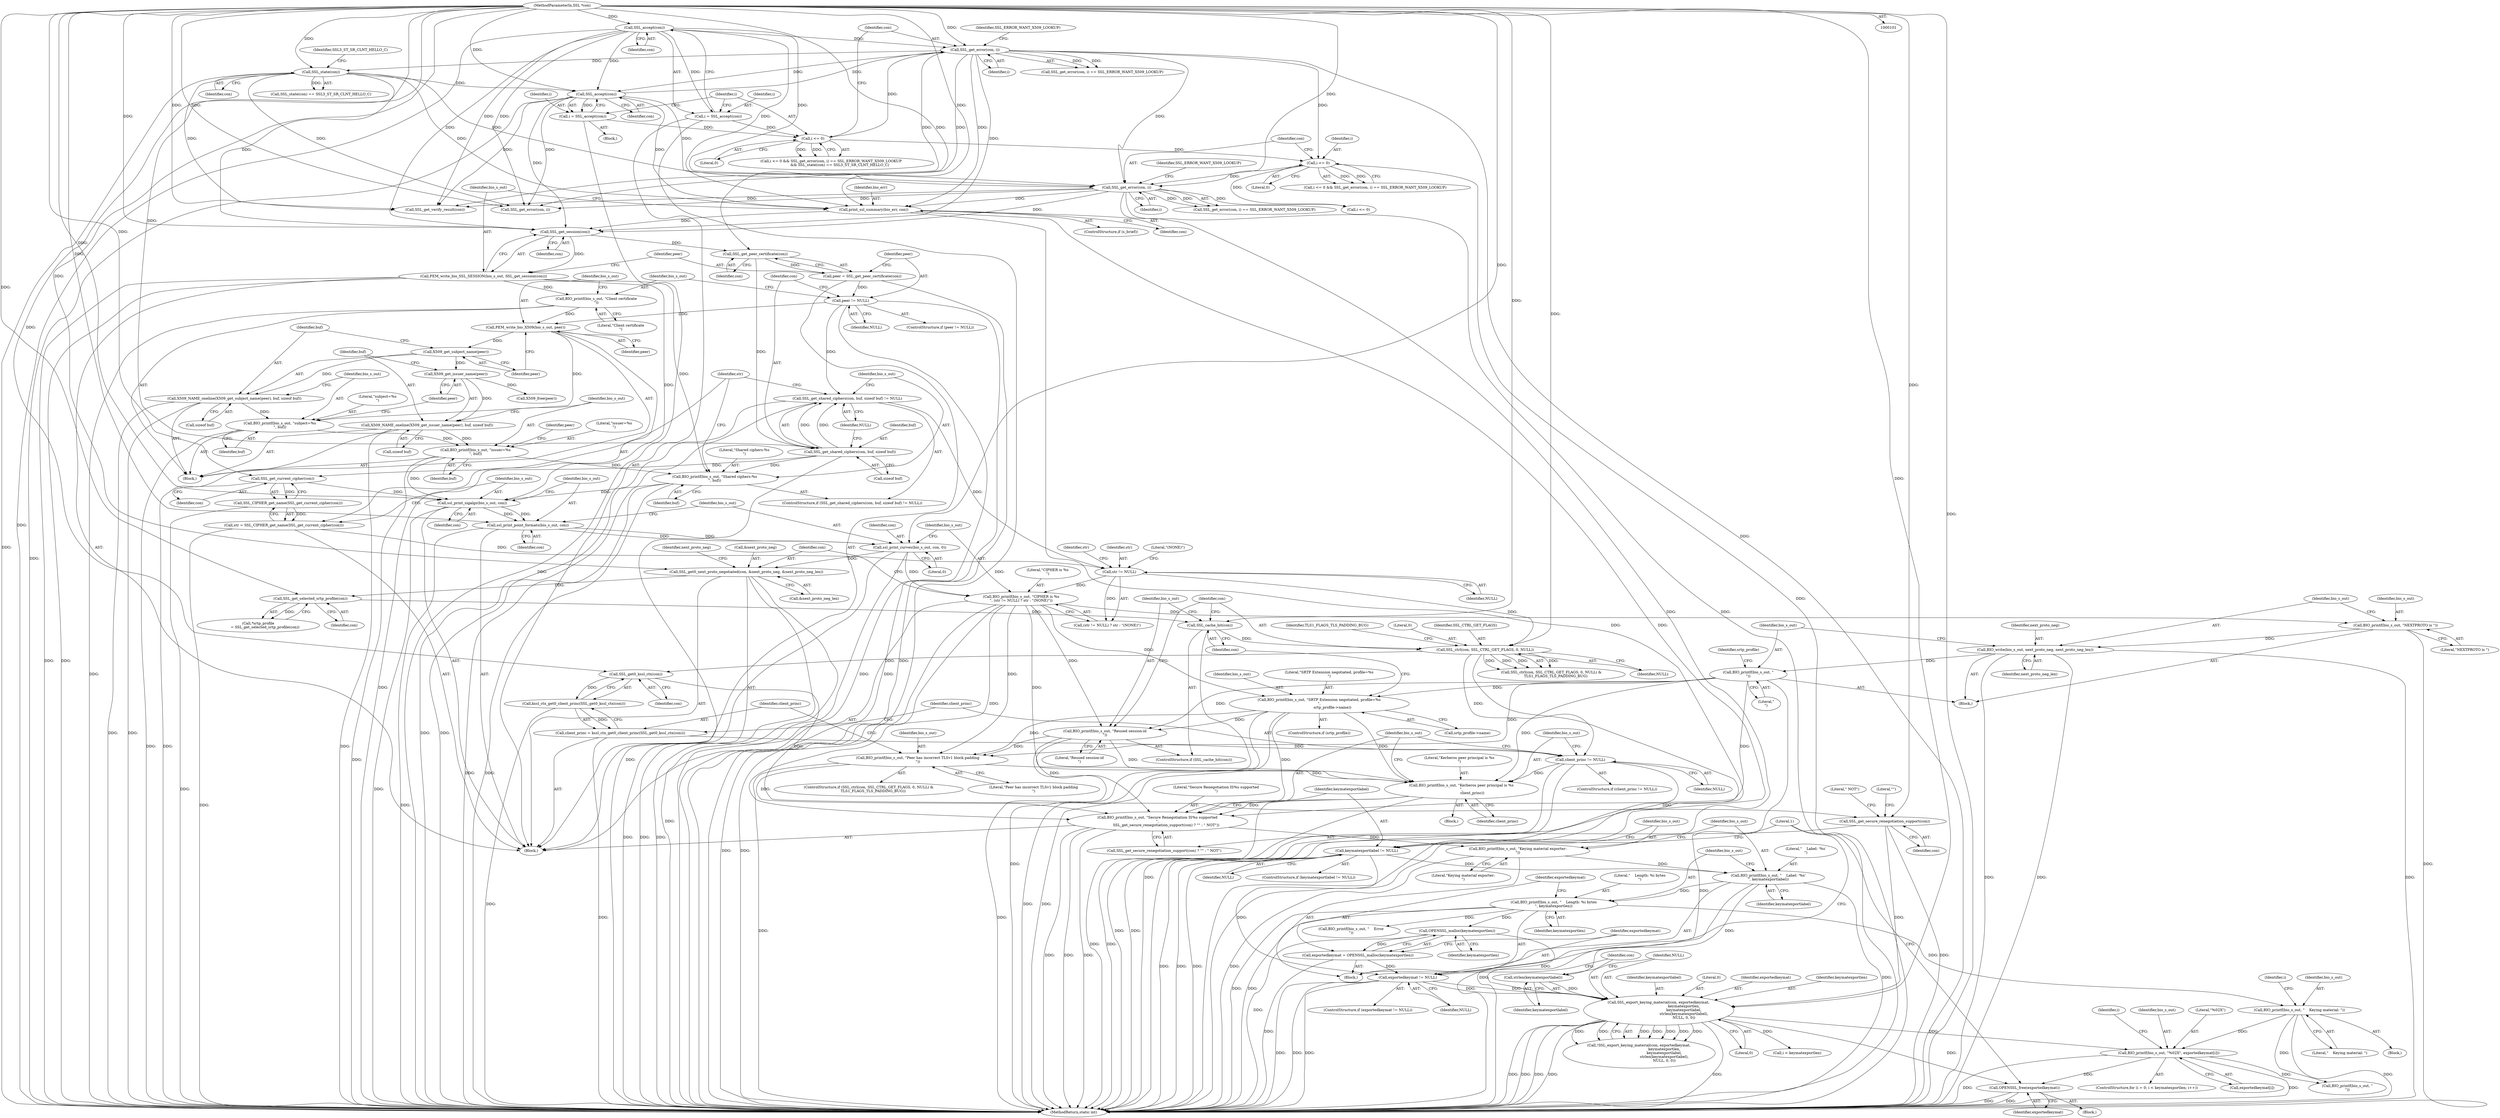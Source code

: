 digraph "0_openssl_259b664f950c2ba66fbf4b0fe5281327904ead21@API" {
"1000458" [label="(Call,OPENSSL_free(exportedkeymat))"];
"1000421" [label="(Call,SSL_export_keying_material(con, exportedkeymat,\n                                            keymatexportlen,\n                                            keymatexportlabel,\n                                            strlen(keymatexportlabel),\n                                            NULL, 0, 0))"];
"1000390" [label="(Call,SSL_get_secure_renegotiation_support(con))"];
"1000375" [label="(Call,SSL_get0_kssl_ctx(con))"];
"1000363" [label="(Call,SSL_ctrl(con, SSL_CTRL_GET_FLAGS, 0, NULL))"];
"1000356" [label="(Call,SSL_cache_hit(con))"];
"1000345" [label="(Call,SSL_get_selected_srtp_profile(con))"];
"1000322" [label="(Call,SSL_get0_next_proto_negotiated(con, &next_proto_neg, &next_proto_neg_len))"];
"1000309" [label="(Call,ssl_print_curves(bio_s_out, con, 0))"];
"1000306" [label="(Call,ssl_print_point_formats(bio_s_out, con))"];
"1000303" [label="(Call,ssl_print_sigalgs(bio_s_out, con))"];
"1000294" [label="(Call,BIO_printf(bio_s_out, \"Shared ciphers:%s\n\", buf))"];
"1000280" [label="(Call,BIO_printf(bio_s_out, \"issuer=%s\n\", buf))"];
"1000270" [label="(Call,BIO_printf(bio_s_out, \"subject=%s\n\", buf))"];
"1000261" [label="(Call,PEM_write_bio_X509(bio_s_out, peer))"];
"1000258" [label="(Call,BIO_printf(bio_s_out, \"Client certificate\n\"))"];
"1000245" [label="(Call,PEM_write_bio_SSL_SESSION(bio_s_out, SSL_get_session(con)))"];
"1000247" [label="(Call,SSL_get_session(con))"];
"1000125" [label="(Call,SSL_get_error(con, i))"];
"1000139" [label="(Call,SSL_accept(con))"];
"1000115" [label="(Call,SSL_accept(con))"];
"1000102" [label="(MethodParameterIn,SSL *con)"];
"1000130" [label="(Call,SSL_state(con))"];
"1000120" [label="(Call,i <= 0)"];
"1000113" [label="(Call,i = SSL_accept(con))"];
"1000137" [label="(Call,i = SSL_accept(con))"];
"1000147" [label="(Call,SSL_get_error(con, i))"];
"1000143" [label="(Call,i <= 0)"];
"1000242" [label="(Call,print_ssl_summary(bio_err, con))"];
"1000254" [label="(Call,peer != NULL)"];
"1000249" [label="(Call,peer = SSL_get_peer_certificate(con))"];
"1000251" [label="(Call,SSL_get_peer_certificate(con))"];
"1000264" [label="(Call,X509_NAME_oneline(X509_get_subject_name(peer), buf, sizeof buf))"];
"1000265" [label="(Call,X509_get_subject_name(peer))"];
"1000274" [label="(Call,X509_NAME_oneline(X509_get_issuer_name(peer), buf, sizeof buf))"];
"1000275" [label="(Call,X509_get_issuer_name(peer))"];
"1000288" [label="(Call,SSL_get_shared_ciphers(con, buf, sizeof buf))"];
"1000301" [label="(Call,SSL_get_current_cipher(con))"];
"1000317" [label="(Call,str != NULL)"];
"1000298" [label="(Call,str = SSL_CIPHER_get_name(SSL_get_current_cipher(con)))"];
"1000300" [label="(Call,SSL_CIPHER_get_name(SSL_get_current_cipher(con)))"];
"1000287" [label="(Call,SSL_get_shared_ciphers(con, buf, sizeof buf) != NULL)"];
"1000415" [label="(Call,exportedkeymat != NULL)"];
"1000410" [label="(Call,exportedkeymat = OPENSSL_malloc(keymatexportlen))"];
"1000412" [label="(Call,OPENSSL_malloc(keymatexportlen))"];
"1000406" [label="(Call,BIO_printf(bio_s_out, \"    Length: %i bytes\n\", keymatexportlen))"];
"1000402" [label="(Call,BIO_printf(bio_s_out, \"    Label: '%s'\n\", keymatexportlabel))"];
"1000399" [label="(Call,BIO_printf(bio_s_out, \"Keying material exporter:\n\"))"];
"1000386" [label="(Call,BIO_printf(bio_s_out, \"Secure Renegotiation IS%s supported\n\",\n               SSL_get_secure_renegotiation_support(con) ? \"\" : \" NOT\"))"];
"1000338" [label="(Call,BIO_printf(bio_s_out, \"\n\"))"];
"1000334" [label="(Call,BIO_write(bio_s_out, next_proto_neg, next_proto_neg_len))"];
"1000331" [label="(Call,BIO_printf(bio_s_out, \"NEXTPROTO is \"))"];
"1000313" [label="(Call,BIO_printf(bio_s_out, \"CIPHER is %s\n\", (str != NULL) ? str : \"(NONE)\"))"];
"1000382" [label="(Call,BIO_printf(bio_s_out, \"Kerberos peer principal is %s\n\",\n                   client_princ))"];
"1000369" [label="(Call,BIO_printf(bio_s_out, \"Peer has incorrect TLSv1 block padding\n\"))"];
"1000349" [label="(Call,BIO_printf(bio_s_out, \"SRTP Extension negotiated, profile=%s\n\",\n                       srtp_profile->name))"];
"1000358" [label="(Call,BIO_printf(bio_s_out, \"Reused session-id\n\"))"];
"1000378" [label="(Call,client_princ != NULL)"];
"1000372" [label="(Call,client_princ = kssl_ctx_get0_client_princ(SSL_get0_kssl_ctx(con)))"];
"1000374" [label="(Call,kssl_ctx_get0_client_princ(SSL_get0_kssl_ctx(con)))"];
"1000395" [label="(Call,keymatexportlabel != NULL)"];
"1000426" [label="(Call,strlen(keymatexportlabel))"];
"1000449" [label="(Call,BIO_printf(bio_s_out, \"%02X\", exportedkeymat[i]))"];
"1000437" [label="(Call,BIO_printf(bio_s_out, \"    Keying material: \"))"];
"1000281" [label="(Identifier,bio_s_out)"];
"1000321" [label="(Literal,\"(NONE)\")"];
"1000458" [label="(Call,OPENSSL_free(exportedkeymat))"];
"1000410" [label="(Call,exportedkeymat = OPENSSL_malloc(keymatexportlen))"];
"1000273" [label="(Identifier,buf)"];
"1000461" [label="(Literal,1)"];
"1000312" [label="(Literal,0)"];
"1000240" [label="(ControlStructure,if (s_brief))"];
"1000116" [label="(Identifier,con)"];
"1000364" [label="(Identifier,con)"];
"1000421" [label="(Call,SSL_export_keying_material(con, exportedkeymat,\n                                            keymatexportlen,\n                                            keymatexportlabel,\n                                            strlen(keymatexportlabel),\n                                            NULL, 0, 0))"];
"1000393" [label="(Literal,\" NOT\")"];
"1000303" [label="(Call,ssl_print_sigalgs(bio_s_out, con))"];
"1000373" [label="(Identifier,client_princ)"];
"1000439" [label="(Literal,\"    Keying material: \")"];
"1000425" [label="(Identifier,keymatexportlabel)"];
"1000266" [label="(Identifier,peer)"];
"1000262" [label="(Identifier,bio_s_out)"];
"1000381" [label="(Block,)"];
"1000371" [label="(Literal,\"Peer has incorrect TLSv1 block padding\n\")"];
"1000291" [label="(Call,sizeof buf)"];
"1000347" [label="(ControlStructure,if (srtp_profile))"];
"1000310" [label="(Identifier,bio_s_out)"];
"1000285" [label="(Identifier,peer)"];
"1000125" [label="(Call,SSL_get_error(con, i))"];
"1000369" [label="(Call,BIO_printf(bio_s_out, \"Peer has incorrect TLSv1 block padding\n\"))"];
"1000426" [label="(Call,strlen(keymatexportlabel))"];
"1000257" [label="(Block,)"];
"1000302" [label="(Identifier,con)"];
"1000300" [label="(Call,SSL_CIPHER_get_name(SSL_get_current_cipher(con)))"];
"1000432" [label="(Call,BIO_printf(bio_s_out, \"    Error\n\"))"];
"1000270" [label="(Call,BIO_printf(bio_s_out, \"subject=%s\n\", buf))"];
"1000119" [label="(Call,i <= 0 && SSL_get_error(con, i) == SSL_ERROR_WANT_X509_LOOKUP\n               && SSL_state(con) == SSL3_ST_SR_CLNT_HELLO_C)"];
"1000309" [label="(Call,ssl_print_curves(bio_s_out, con, 0))"];
"1000133" [label="(Block,)"];
"1000440" [label="(ControlStructure,for (i = 0; i < keymatexportlen; i++))"];
"1000140" [label="(Identifier,con)"];
"1000363" [label="(Call,SSL_ctrl(con, SSL_CTRL_GET_FLAGS, 0, NULL))"];
"1000128" [label="(Identifier,SSL_ERROR_WANT_X509_LOOKUP)"];
"1000350" [label="(Identifier,bio_s_out)"];
"1000287" [label="(Call,SSL_get_shared_ciphers(con, buf, sizeof buf) != NULL)"];
"1000271" [label="(Identifier,bio_s_out)"];
"1000290" [label="(Identifier,buf)"];
"1000311" [label="(Identifier,con)"];
"1000256" [label="(Identifier,NULL)"];
"1000143" [label="(Call,i <= 0)"];
"1000413" [label="(Identifier,keymatexportlen)"];
"1000407" [label="(Identifier,bio_s_out)"];
"1000250" [label="(Identifier,peer)"];
"1000406" [label="(Call,BIO_printf(bio_s_out, \"    Length: %i bytes\n\", keymatexportlen))"];
"1000280" [label="(Call,BIO_printf(bio_s_out, \"issuer=%s\n\", buf))"];
"1000391" [label="(Identifier,con)"];
"1000352" [label="(Call,srtp_profile->name)"];
"1000132" [label="(Identifier,SSL3_ST_SR_CLNT_HELLO_C)"];
"1000356" [label="(Call,SSL_cache_hit(con))"];
"1000355" [label="(ControlStructure,if (SSL_cache_hit(con)))"];
"1000314" [label="(Identifier,bio_s_out)"];
"1000304" [label="(Identifier,bio_s_out)"];
"1000293" [label="(Identifier,NULL)"];
"1000374" [label="(Call,kssl_ctx_get0_client_princ(SSL_get0_kssl_ctx(con)))"];
"1000131" [label="(Identifier,con)"];
"1000372" [label="(Call,client_princ = kssl_ctx_get0_client_princ(SSL_get0_kssl_ctx(con)))"];
"1000390" [label="(Call,SSL_get_secure_renegotiation_support(con))"];
"1000368" [label="(Identifier,TLS1_FLAGS_TLS_PADDING_BUG)"];
"1000375" [label="(Call,SSL_get0_kssl_ctx(con))"];
"1000258" [label="(Call,BIO_printf(bio_s_out, \"Client certificate\n\"))"];
"1000448" [label="(Identifier,i)"];
"1000412" [label="(Call,OPENSSL_malloc(keymatexportlen))"];
"1000282" [label="(Literal,\"issuer=%s\n\")"];
"1000127" [label="(Identifier,i)"];
"1000263" [label="(Identifier,peer)"];
"1000331" [label="(Call,BIO_printf(bio_s_out, \"NEXTPROTO is \"))"];
"1000415" [label="(Call,exportedkeymat != NULL)"];
"1000323" [label="(Identifier,con)"];
"1000377" [label="(ControlStructure,if (client_princ != NULL))"];
"1000121" [label="(Identifier,i)"];
"1000388" [label="(Literal,\"Secure Renegotiation IS%s supported\n\")"];
"1000255" [label="(Identifier,peer)"];
"1000335" [label="(Identifier,bio_s_out)"];
"1000404" [label="(Literal,\"    Label: '%s'\n\")"];
"1000333" [label="(Literal,\"NEXTPROTO is \")"];
"1000459" [label="(Identifier,exportedkeymat)"];
"1000359" [label="(Identifier,bio_s_out)"];
"1000286" [label="(ControlStructure,if (SSL_get_shared_ciphers(con, buf, sizeof buf) != NULL))"];
"1000320" [label="(Identifier,str)"];
"1000382" [label="(Call,BIO_printf(bio_s_out, \"Kerberos peer principal is %s\n\",\n                   client_princ))"];
"1000450" [label="(Identifier,bio_s_out)"];
"1000343" [label="(Call,*srtp_profile\n            = SSL_get_selected_srtp_profile(con))"];
"1000246" [label="(Identifier,bio_s_out)"];
"1000113" [label="(Call,i = SSL_accept(con))"];
"1000318" [label="(Identifier,str)"];
"1000316" [label="(Call,(str != NULL) ? str : \"(NONE)\")"];
"1000324" [label="(Call,&next_proto_neg)"];
"1000289" [label="(Identifier,con)"];
"1000384" [label="(Literal,\"Kerberos peer principal is %s\n\")"];
"1000387" [label="(Identifier,bio_s_out)"];
"1000380" [label="(Identifier,NULL)"];
"1000397" [label="(Identifier,NULL)"];
"1000322" [label="(Call,SSL_get0_next_proto_negotiated(con, &next_proto_neg, &next_proto_neg_len))"];
"1000249" [label="(Call,peer = SSL_get_peer_certificate(con))"];
"1000137" [label="(Call,i = SSL_accept(con))"];
"1000274" [label="(Call,X509_NAME_oneline(X509_get_issuer_name(peer), buf, sizeof buf))"];
"1000370" [label="(Identifier,bio_s_out)"];
"1000276" [label="(Identifier,peer)"];
"1000429" [label="(Literal,0)"];
"1000294" [label="(Call,BIO_printf(bio_s_out, \"Shared ciphers:%s\n\", buf))"];
"1000308" [label="(Identifier,con)"];
"1000267" [label="(Identifier,buf)"];
"1000395" [label="(Call,keymatexportlabel != NULL)"];
"1000361" [label="(ControlStructure,if (SSL_ctrl(con, SSL_CTRL_GET_FLAGS, 0, NULL) &\n        TLS1_FLAGS_TLS_PADDING_BUG))"];
"1000366" [label="(Literal,0)"];
"1000417" [label="(Identifier,NULL)"];
"1000394" [label="(ControlStructure,if (keymatexportlabel != NULL))"];
"1000455" [label="(Call,BIO_printf(bio_s_out, \"\n\"))"];
"1000243" [label="(Identifier,bio_err)"];
"1000288" [label="(Call,SSL_get_shared_ciphers(con, buf, sizeof buf))"];
"1000437" [label="(Call,BIO_printf(bio_s_out, \"    Keying material: \"))"];
"1000317" [label="(Call,str != NULL)"];
"1000147" [label="(Call,SSL_get_error(con, i))"];
"1000284" [label="(Call,X509_free(peer))"];
"1000242" [label="(Call,print_ssl_summary(bio_err, con))"];
"1000149" [label="(Identifier,i)"];
"1000399" [label="(Call,BIO_printf(bio_s_out, \"Keying material exporter:\n\"))"];
"1000244" [label="(Identifier,con)"];
"1000306" [label="(Call,ssl_print_point_formats(bio_s_out, con))"];
"1000430" [label="(Literal,0)"];
"1000402" [label="(Call,BIO_printf(bio_s_out, \"    Label: '%s'\n\", keymatexportlabel))"];
"1000401" [label="(Literal,\"Keying material exporter:\n\")"];
"1000349" [label="(Call,BIO_printf(bio_s_out, \"SRTP Extension negotiated, profile=%s\n\",\n                       srtp_profile->name))"];
"1000452" [label="(Call,exportedkeymat[i])"];
"1000423" [label="(Identifier,exportedkeymat)"];
"1000411" [label="(Identifier,exportedkeymat)"];
"1000444" [label="(Call,i < keymatexportlen)"];
"1000248" [label="(Identifier,con)"];
"1000254" [label="(Call,peer != NULL)"];
"1000398" [label="(Block,)"];
"1000301" [label="(Call,SSL_get_current_cipher(con))"];
"1000400" [label="(Identifier,bio_s_out)"];
"1000144" [label="(Identifier,i)"];
"1000129" [label="(Call,SSL_state(con) == SSL3_ST_SR_CLNT_HELLO_C)"];
"1000449" [label="(Call,BIO_printf(bio_s_out, \"%02X\", exportedkeymat[i]))"];
"1000114" [label="(Identifier,i)"];
"1000416" [label="(Identifier,exportedkeymat)"];
"1000346" [label="(Identifier,con)"];
"1000124" [label="(Call,SSL_get_error(con, i) == SSL_ERROR_WANT_X509_LOOKUP)"];
"1000138" [label="(Identifier,i)"];
"1000272" [label="(Literal,\"subject=%s\n\")"];
"1000142" [label="(Call,i <= 0 && SSL_get_error(con, i) == SSL_ERROR_WANT_X509_LOOKUP)"];
"1000261" [label="(Call,PEM_write_bio_X509(bio_s_out, peer))"];
"1000340" [label="(Literal,\"\n\")"];
"1000295" [label="(Identifier,bio_s_out)"];
"1000379" [label="(Identifier,client_princ)"];
"1000329" [label="(Identifier,next_proto_neg)"];
"1000251" [label="(Call,SSL_get_peer_certificate(con))"];
"1000298" [label="(Call,str = SSL_CIPHER_get_name(SSL_get_current_cipher(con)))"];
"1000451" [label="(Literal,\"%02X\")"];
"1000360" [label="(Literal,\"Reused session-id\n\")"];
"1000115" [label="(Call,SSL_accept(con))"];
"1000330" [label="(Block,)"];
"1000408" [label="(Literal,\"    Length: %i bytes\n\")"];
"1000299" [label="(Identifier,str)"];
"1000283" [label="(Identifier,buf)"];
"1000264" [label="(Call,X509_NAME_oneline(X509_get_subject_name(peer), buf, sizeof buf))"];
"1000278" [label="(Call,sizeof buf)"];
"1000120" [label="(Call,i <= 0)"];
"1000396" [label="(Identifier,keymatexportlabel)"];
"1000139" [label="(Call,SSL_accept(con))"];
"1000122" [label="(Literal,0)"];
"1000150" [label="(Identifier,SSL_ERROR_WANT_X509_LOOKUP)"];
"1000305" [label="(Identifier,con)"];
"1000253" [label="(ControlStructure,if (peer != NULL))"];
"1000365" [label="(Identifier,SSL_CTRL_GET_FLAGS)"];
"1000319" [label="(Identifier,NULL)"];
"1000268" [label="(Call,sizeof buf)"];
"1000296" [label="(Literal,\"Shared ciphers:%s\n\")"];
"1000145" [label="(Literal,0)"];
"1000307" [label="(Identifier,bio_s_out)"];
"1000357" [label="(Identifier,con)"];
"1000265" [label="(Call,X509_get_subject_name(peer))"];
"1000245" [label="(Call,PEM_write_bio_SSL_SESSION(bio_s_out, SSL_get_session(con)))"];
"1000103" [label="(Block,)"];
"1000313" [label="(Call,BIO_printf(bio_s_out, \"CIPHER is %s\n\", (str != NULL) ? str : \"(NONE)\"))"];
"1000383" [label="(Identifier,bio_s_out)"];
"1000442" [label="(Identifier,i)"];
"1000358" [label="(Call,BIO_printf(bio_s_out, \"Reused session-id\n\"))"];
"1000414" [label="(ControlStructure,if (exportedkeymat != NULL))"];
"1000337" [label="(Identifier,next_proto_neg_len)"];
"1000334" [label="(Call,BIO_write(bio_s_out, next_proto_neg, next_proto_neg_len))"];
"1000326" [label="(Call,&next_proto_neg_len)"];
"1000438" [label="(Identifier,bio_s_out)"];
"1000385" [label="(Identifier,client_princ)"];
"1000252" [label="(Identifier,con)"];
"1000148" [label="(Identifier,con)"];
"1000422" [label="(Identifier,con)"];
"1000126" [label="(Identifier,con)"];
"1000378" [label="(Call,client_princ != NULL)"];
"1000367" [label="(Identifier,NULL)"];
"1000427" [label="(Identifier,keymatexportlabel)"];
"1000345" [label="(Call,SSL_get_selected_srtp_profile(con))"];
"1000344" [label="(Identifier,srtp_profile)"];
"1000403" [label="(Identifier,bio_s_out)"];
"1000420" [label="(Call,!SSL_export_keying_material(con, exportedkeymat,\n                                            keymatexportlen,\n                                            keymatexportlabel,\n                                            strlen(keymatexportlabel),\n                                            NULL, 0, 0))"];
"1000315" [label="(Literal,\"CIPHER is %s\n\")"];
"1000102" [label="(MethodParameterIn,SSL *con)"];
"1000336" [label="(Identifier,next_proto_neg)"];
"1000418" [label="(Block,)"];
"1000462" [label="(MethodReturn,static int)"];
"1000409" [label="(Identifier,keymatexportlen)"];
"1000275" [label="(Call,X509_get_issuer_name(peer))"];
"1000405" [label="(Identifier,keymatexportlabel)"];
"1000351" [label="(Literal,\"SRTP Extension negotiated, profile=%s\n\")"];
"1000247" [label="(Call,SSL_get_session(con))"];
"1000259" [label="(Identifier,bio_s_out)"];
"1000386" [label="(Call,BIO_printf(bio_s_out, \"Secure Renegotiation IS%s supported\n\",\n               SSL_get_secure_renegotiation_support(con) ? \"\" : \" NOT\"))"];
"1000362" [label="(Call,SSL_ctrl(con, SSL_CTRL_GET_FLAGS, 0, NULL) &\n        TLS1_FLAGS_TLS_PADDING_BUG)"];
"1000428" [label="(Identifier,NULL)"];
"1000224" [label="(Call,SSL_get_verify_result(con))"];
"1000392" [label="(Literal,\"\")"];
"1000332" [label="(Identifier,bio_s_out)"];
"1000297" [label="(Identifier,buf)"];
"1000179" [label="(Call,SSL_get_error(con, i))"];
"1000436" [label="(Block,)"];
"1000424" [label="(Identifier,keymatexportlen)"];
"1000339" [label="(Identifier,bio_s_out)"];
"1000130" [label="(Call,SSL_state(con))"];
"1000175" [label="(Call,i <= 0)"];
"1000146" [label="(Call,SSL_get_error(con, i) == SSL_ERROR_WANT_X509_LOOKUP)"];
"1000338" [label="(Call,BIO_printf(bio_s_out, \"\n\"))"];
"1000260" [label="(Literal,\"Client certificate\n\")"];
"1000389" [label="(Call,SSL_get_secure_renegotiation_support(con) ? \"\" : \" NOT\")"];
"1000376" [label="(Identifier,con)"];
"1000277" [label="(Identifier,buf)"];
"1000458" -> "1000418"  [label="AST: "];
"1000458" -> "1000459"  [label="CFG: "];
"1000459" -> "1000458"  [label="AST: "];
"1000461" -> "1000458"  [label="CFG: "];
"1000458" -> "1000462"  [label="DDG: "];
"1000458" -> "1000462"  [label="DDG: "];
"1000421" -> "1000458"  [label="DDG: "];
"1000449" -> "1000458"  [label="DDG: "];
"1000421" -> "1000420"  [label="AST: "];
"1000421" -> "1000430"  [label="CFG: "];
"1000422" -> "1000421"  [label="AST: "];
"1000423" -> "1000421"  [label="AST: "];
"1000424" -> "1000421"  [label="AST: "];
"1000425" -> "1000421"  [label="AST: "];
"1000426" -> "1000421"  [label="AST: "];
"1000428" -> "1000421"  [label="AST: "];
"1000429" -> "1000421"  [label="AST: "];
"1000430" -> "1000421"  [label="AST: "];
"1000420" -> "1000421"  [label="CFG: "];
"1000421" -> "1000462"  [label="DDG: "];
"1000421" -> "1000462"  [label="DDG: "];
"1000421" -> "1000462"  [label="DDG: "];
"1000421" -> "1000462"  [label="DDG: "];
"1000421" -> "1000462"  [label="DDG: "];
"1000421" -> "1000420"  [label="DDG: "];
"1000421" -> "1000420"  [label="DDG: "];
"1000421" -> "1000420"  [label="DDG: "];
"1000421" -> "1000420"  [label="DDG: "];
"1000421" -> "1000420"  [label="DDG: "];
"1000421" -> "1000420"  [label="DDG: "];
"1000421" -> "1000420"  [label="DDG: "];
"1000390" -> "1000421"  [label="DDG: "];
"1000102" -> "1000421"  [label="DDG: "];
"1000415" -> "1000421"  [label="DDG: "];
"1000415" -> "1000421"  [label="DDG: "];
"1000412" -> "1000421"  [label="DDG: "];
"1000426" -> "1000421"  [label="DDG: "];
"1000421" -> "1000444"  [label="DDG: "];
"1000421" -> "1000449"  [label="DDG: "];
"1000390" -> "1000389"  [label="AST: "];
"1000390" -> "1000391"  [label="CFG: "];
"1000391" -> "1000390"  [label="AST: "];
"1000392" -> "1000390"  [label="CFG: "];
"1000393" -> "1000390"  [label="CFG: "];
"1000390" -> "1000462"  [label="DDG: "];
"1000375" -> "1000390"  [label="DDG: "];
"1000102" -> "1000390"  [label="DDG: "];
"1000375" -> "1000374"  [label="AST: "];
"1000375" -> "1000376"  [label="CFG: "];
"1000376" -> "1000375"  [label="AST: "];
"1000374" -> "1000375"  [label="CFG: "];
"1000375" -> "1000374"  [label="DDG: "];
"1000363" -> "1000375"  [label="DDG: "];
"1000102" -> "1000375"  [label="DDG: "];
"1000363" -> "1000362"  [label="AST: "];
"1000363" -> "1000367"  [label="CFG: "];
"1000364" -> "1000363"  [label="AST: "];
"1000365" -> "1000363"  [label="AST: "];
"1000366" -> "1000363"  [label="AST: "];
"1000367" -> "1000363"  [label="AST: "];
"1000368" -> "1000363"  [label="CFG: "];
"1000363" -> "1000462"  [label="DDG: "];
"1000363" -> "1000362"  [label="DDG: "];
"1000363" -> "1000362"  [label="DDG: "];
"1000363" -> "1000362"  [label="DDG: "];
"1000363" -> "1000362"  [label="DDG: "];
"1000356" -> "1000363"  [label="DDG: "];
"1000102" -> "1000363"  [label="DDG: "];
"1000317" -> "1000363"  [label="DDG: "];
"1000363" -> "1000378"  [label="DDG: "];
"1000356" -> "1000355"  [label="AST: "];
"1000356" -> "1000357"  [label="CFG: "];
"1000357" -> "1000356"  [label="AST: "];
"1000359" -> "1000356"  [label="CFG: "];
"1000364" -> "1000356"  [label="CFG: "];
"1000356" -> "1000462"  [label="DDG: "];
"1000345" -> "1000356"  [label="DDG: "];
"1000102" -> "1000356"  [label="DDG: "];
"1000345" -> "1000343"  [label="AST: "];
"1000345" -> "1000346"  [label="CFG: "];
"1000346" -> "1000345"  [label="AST: "];
"1000343" -> "1000345"  [label="CFG: "];
"1000345" -> "1000343"  [label="DDG: "];
"1000322" -> "1000345"  [label="DDG: "];
"1000102" -> "1000345"  [label="DDG: "];
"1000322" -> "1000103"  [label="AST: "];
"1000322" -> "1000326"  [label="CFG: "];
"1000323" -> "1000322"  [label="AST: "];
"1000324" -> "1000322"  [label="AST: "];
"1000326" -> "1000322"  [label="AST: "];
"1000329" -> "1000322"  [label="CFG: "];
"1000322" -> "1000462"  [label="DDG: "];
"1000322" -> "1000462"  [label="DDG: "];
"1000322" -> "1000462"  [label="DDG: "];
"1000309" -> "1000322"  [label="DDG: "];
"1000102" -> "1000322"  [label="DDG: "];
"1000309" -> "1000103"  [label="AST: "];
"1000309" -> "1000312"  [label="CFG: "];
"1000310" -> "1000309"  [label="AST: "];
"1000311" -> "1000309"  [label="AST: "];
"1000312" -> "1000309"  [label="AST: "];
"1000314" -> "1000309"  [label="CFG: "];
"1000309" -> "1000462"  [label="DDG: "];
"1000306" -> "1000309"  [label="DDG: "];
"1000306" -> "1000309"  [label="DDG: "];
"1000102" -> "1000309"  [label="DDG: "];
"1000309" -> "1000313"  [label="DDG: "];
"1000306" -> "1000103"  [label="AST: "];
"1000306" -> "1000308"  [label="CFG: "];
"1000307" -> "1000306"  [label="AST: "];
"1000308" -> "1000306"  [label="AST: "];
"1000310" -> "1000306"  [label="CFG: "];
"1000306" -> "1000462"  [label="DDG: "];
"1000303" -> "1000306"  [label="DDG: "];
"1000303" -> "1000306"  [label="DDG: "];
"1000102" -> "1000306"  [label="DDG: "];
"1000303" -> "1000103"  [label="AST: "];
"1000303" -> "1000305"  [label="CFG: "];
"1000304" -> "1000303"  [label="AST: "];
"1000305" -> "1000303"  [label="AST: "];
"1000307" -> "1000303"  [label="CFG: "];
"1000303" -> "1000462"  [label="DDG: "];
"1000294" -> "1000303"  [label="DDG: "];
"1000280" -> "1000303"  [label="DDG: "];
"1000245" -> "1000303"  [label="DDG: "];
"1000301" -> "1000303"  [label="DDG: "];
"1000102" -> "1000303"  [label="DDG: "];
"1000294" -> "1000286"  [label="AST: "];
"1000294" -> "1000297"  [label="CFG: "];
"1000295" -> "1000294"  [label="AST: "];
"1000296" -> "1000294"  [label="AST: "];
"1000297" -> "1000294"  [label="AST: "];
"1000299" -> "1000294"  [label="CFG: "];
"1000294" -> "1000462"  [label="DDG: "];
"1000294" -> "1000462"  [label="DDG: "];
"1000280" -> "1000294"  [label="DDG: "];
"1000245" -> "1000294"  [label="DDG: "];
"1000288" -> "1000294"  [label="DDG: "];
"1000280" -> "1000257"  [label="AST: "];
"1000280" -> "1000283"  [label="CFG: "];
"1000281" -> "1000280"  [label="AST: "];
"1000282" -> "1000280"  [label="AST: "];
"1000283" -> "1000280"  [label="AST: "];
"1000285" -> "1000280"  [label="CFG: "];
"1000280" -> "1000462"  [label="DDG: "];
"1000270" -> "1000280"  [label="DDG: "];
"1000274" -> "1000280"  [label="DDG: "];
"1000270" -> "1000257"  [label="AST: "];
"1000270" -> "1000273"  [label="CFG: "];
"1000271" -> "1000270"  [label="AST: "];
"1000272" -> "1000270"  [label="AST: "];
"1000273" -> "1000270"  [label="AST: "];
"1000276" -> "1000270"  [label="CFG: "];
"1000270" -> "1000462"  [label="DDG: "];
"1000261" -> "1000270"  [label="DDG: "];
"1000264" -> "1000270"  [label="DDG: "];
"1000261" -> "1000257"  [label="AST: "];
"1000261" -> "1000263"  [label="CFG: "];
"1000262" -> "1000261"  [label="AST: "];
"1000263" -> "1000261"  [label="AST: "];
"1000266" -> "1000261"  [label="CFG: "];
"1000261" -> "1000462"  [label="DDG: "];
"1000258" -> "1000261"  [label="DDG: "];
"1000254" -> "1000261"  [label="DDG: "];
"1000261" -> "1000265"  [label="DDG: "];
"1000258" -> "1000257"  [label="AST: "];
"1000258" -> "1000260"  [label="CFG: "];
"1000259" -> "1000258"  [label="AST: "];
"1000260" -> "1000258"  [label="AST: "];
"1000262" -> "1000258"  [label="CFG: "];
"1000258" -> "1000462"  [label="DDG: "];
"1000245" -> "1000258"  [label="DDG: "];
"1000245" -> "1000103"  [label="AST: "];
"1000245" -> "1000247"  [label="CFG: "];
"1000246" -> "1000245"  [label="AST: "];
"1000247" -> "1000245"  [label="AST: "];
"1000250" -> "1000245"  [label="CFG: "];
"1000245" -> "1000462"  [label="DDG: "];
"1000245" -> "1000462"  [label="DDG: "];
"1000247" -> "1000245"  [label="DDG: "];
"1000247" -> "1000248"  [label="CFG: "];
"1000248" -> "1000247"  [label="AST: "];
"1000125" -> "1000247"  [label="DDG: "];
"1000139" -> "1000247"  [label="DDG: "];
"1000147" -> "1000247"  [label="DDG: "];
"1000242" -> "1000247"  [label="DDG: "];
"1000115" -> "1000247"  [label="DDG: "];
"1000130" -> "1000247"  [label="DDG: "];
"1000102" -> "1000247"  [label="DDG: "];
"1000247" -> "1000251"  [label="DDG: "];
"1000125" -> "1000124"  [label="AST: "];
"1000125" -> "1000127"  [label="CFG: "];
"1000126" -> "1000125"  [label="AST: "];
"1000127" -> "1000125"  [label="AST: "];
"1000128" -> "1000125"  [label="CFG: "];
"1000125" -> "1000462"  [label="DDG: "];
"1000125" -> "1000124"  [label="DDG: "];
"1000125" -> "1000124"  [label="DDG: "];
"1000139" -> "1000125"  [label="DDG: "];
"1000115" -> "1000125"  [label="DDG: "];
"1000102" -> "1000125"  [label="DDG: "];
"1000120" -> "1000125"  [label="DDG: "];
"1000125" -> "1000130"  [label="DDG: "];
"1000125" -> "1000139"  [label="DDG: "];
"1000125" -> "1000143"  [label="DDG: "];
"1000125" -> "1000147"  [label="DDG: "];
"1000125" -> "1000179"  [label="DDG: "];
"1000125" -> "1000224"  [label="DDG: "];
"1000125" -> "1000242"  [label="DDG: "];
"1000139" -> "1000137"  [label="AST: "];
"1000139" -> "1000140"  [label="CFG: "];
"1000140" -> "1000139"  [label="AST: "];
"1000137" -> "1000139"  [label="CFG: "];
"1000139" -> "1000462"  [label="DDG: "];
"1000139" -> "1000137"  [label="DDG: "];
"1000115" -> "1000139"  [label="DDG: "];
"1000130" -> "1000139"  [label="DDG: "];
"1000102" -> "1000139"  [label="DDG: "];
"1000139" -> "1000147"  [label="DDG: "];
"1000139" -> "1000179"  [label="DDG: "];
"1000139" -> "1000224"  [label="DDG: "];
"1000139" -> "1000242"  [label="DDG: "];
"1000115" -> "1000113"  [label="AST: "];
"1000115" -> "1000116"  [label="CFG: "];
"1000116" -> "1000115"  [label="AST: "];
"1000113" -> "1000115"  [label="CFG: "];
"1000115" -> "1000462"  [label="DDG: "];
"1000115" -> "1000113"  [label="DDG: "];
"1000102" -> "1000115"  [label="DDG: "];
"1000115" -> "1000147"  [label="DDG: "];
"1000115" -> "1000179"  [label="DDG: "];
"1000115" -> "1000224"  [label="DDG: "];
"1000115" -> "1000242"  [label="DDG: "];
"1000102" -> "1000101"  [label="AST: "];
"1000102" -> "1000462"  [label="DDG: "];
"1000102" -> "1000130"  [label="DDG: "];
"1000102" -> "1000147"  [label="DDG: "];
"1000102" -> "1000179"  [label="DDG: "];
"1000102" -> "1000224"  [label="DDG: "];
"1000102" -> "1000242"  [label="DDG: "];
"1000102" -> "1000251"  [label="DDG: "];
"1000102" -> "1000288"  [label="DDG: "];
"1000102" -> "1000301"  [label="DDG: "];
"1000130" -> "1000129"  [label="AST: "];
"1000130" -> "1000131"  [label="CFG: "];
"1000131" -> "1000130"  [label="AST: "];
"1000132" -> "1000130"  [label="CFG: "];
"1000130" -> "1000462"  [label="DDG: "];
"1000130" -> "1000129"  [label="DDG: "];
"1000130" -> "1000147"  [label="DDG: "];
"1000130" -> "1000179"  [label="DDG: "];
"1000130" -> "1000224"  [label="DDG: "];
"1000130" -> "1000242"  [label="DDG: "];
"1000120" -> "1000119"  [label="AST: "];
"1000120" -> "1000122"  [label="CFG: "];
"1000121" -> "1000120"  [label="AST: "];
"1000122" -> "1000120"  [label="AST: "];
"1000126" -> "1000120"  [label="CFG: "];
"1000119" -> "1000120"  [label="CFG: "];
"1000120" -> "1000119"  [label="DDG: "];
"1000120" -> "1000119"  [label="DDG: "];
"1000113" -> "1000120"  [label="DDG: "];
"1000137" -> "1000120"  [label="DDG: "];
"1000120" -> "1000143"  [label="DDG: "];
"1000113" -> "1000103"  [label="AST: "];
"1000114" -> "1000113"  [label="AST: "];
"1000121" -> "1000113"  [label="CFG: "];
"1000113" -> "1000462"  [label="DDG: "];
"1000137" -> "1000133"  [label="AST: "];
"1000138" -> "1000137"  [label="AST: "];
"1000121" -> "1000137"  [label="CFG: "];
"1000137" -> "1000462"  [label="DDG: "];
"1000147" -> "1000146"  [label="AST: "];
"1000147" -> "1000149"  [label="CFG: "];
"1000148" -> "1000147"  [label="AST: "];
"1000149" -> "1000147"  [label="AST: "];
"1000150" -> "1000147"  [label="CFG: "];
"1000147" -> "1000462"  [label="DDG: "];
"1000147" -> "1000462"  [label="DDG: "];
"1000147" -> "1000146"  [label="DDG: "];
"1000147" -> "1000146"  [label="DDG: "];
"1000143" -> "1000147"  [label="DDG: "];
"1000147" -> "1000175"  [label="DDG: "];
"1000147" -> "1000179"  [label="DDG: "];
"1000147" -> "1000224"  [label="DDG: "];
"1000147" -> "1000242"  [label="DDG: "];
"1000143" -> "1000142"  [label="AST: "];
"1000143" -> "1000145"  [label="CFG: "];
"1000144" -> "1000143"  [label="AST: "];
"1000145" -> "1000143"  [label="AST: "];
"1000148" -> "1000143"  [label="CFG: "];
"1000142" -> "1000143"  [label="CFG: "];
"1000143" -> "1000462"  [label="DDG: "];
"1000143" -> "1000142"  [label="DDG: "];
"1000143" -> "1000142"  [label="DDG: "];
"1000143" -> "1000175"  [label="DDG: "];
"1000242" -> "1000240"  [label="AST: "];
"1000242" -> "1000244"  [label="CFG: "];
"1000243" -> "1000242"  [label="AST: "];
"1000244" -> "1000242"  [label="AST: "];
"1000246" -> "1000242"  [label="CFG: "];
"1000242" -> "1000462"  [label="DDG: "];
"1000242" -> "1000462"  [label="DDG: "];
"1000254" -> "1000253"  [label="AST: "];
"1000254" -> "1000256"  [label="CFG: "];
"1000255" -> "1000254"  [label="AST: "];
"1000256" -> "1000254"  [label="AST: "];
"1000259" -> "1000254"  [label="CFG: "];
"1000289" -> "1000254"  [label="CFG: "];
"1000254" -> "1000462"  [label="DDG: "];
"1000254" -> "1000462"  [label="DDG: "];
"1000249" -> "1000254"  [label="DDG: "];
"1000254" -> "1000287"  [label="DDG: "];
"1000249" -> "1000103"  [label="AST: "];
"1000249" -> "1000251"  [label="CFG: "];
"1000250" -> "1000249"  [label="AST: "];
"1000251" -> "1000249"  [label="AST: "];
"1000255" -> "1000249"  [label="CFG: "];
"1000249" -> "1000462"  [label="DDG: "];
"1000251" -> "1000249"  [label="DDG: "];
"1000251" -> "1000252"  [label="CFG: "];
"1000252" -> "1000251"  [label="AST: "];
"1000251" -> "1000288"  [label="DDG: "];
"1000264" -> "1000257"  [label="AST: "];
"1000264" -> "1000268"  [label="CFG: "];
"1000265" -> "1000264"  [label="AST: "];
"1000267" -> "1000264"  [label="AST: "];
"1000268" -> "1000264"  [label="AST: "];
"1000271" -> "1000264"  [label="CFG: "];
"1000264" -> "1000462"  [label="DDG: "];
"1000264" -> "1000462"  [label="DDG: "];
"1000265" -> "1000264"  [label="DDG: "];
"1000265" -> "1000266"  [label="CFG: "];
"1000266" -> "1000265"  [label="AST: "];
"1000267" -> "1000265"  [label="CFG: "];
"1000265" -> "1000275"  [label="DDG: "];
"1000274" -> "1000257"  [label="AST: "];
"1000274" -> "1000278"  [label="CFG: "];
"1000275" -> "1000274"  [label="AST: "];
"1000277" -> "1000274"  [label="AST: "];
"1000278" -> "1000274"  [label="AST: "];
"1000281" -> "1000274"  [label="CFG: "];
"1000274" -> "1000462"  [label="DDG: "];
"1000274" -> "1000462"  [label="DDG: "];
"1000275" -> "1000274"  [label="DDG: "];
"1000275" -> "1000276"  [label="CFG: "];
"1000276" -> "1000275"  [label="AST: "];
"1000277" -> "1000275"  [label="CFG: "];
"1000275" -> "1000284"  [label="DDG: "];
"1000288" -> "1000287"  [label="AST: "];
"1000288" -> "1000291"  [label="CFG: "];
"1000289" -> "1000288"  [label="AST: "];
"1000290" -> "1000288"  [label="AST: "];
"1000291" -> "1000288"  [label="AST: "];
"1000293" -> "1000288"  [label="CFG: "];
"1000288" -> "1000462"  [label="DDG: "];
"1000288" -> "1000287"  [label="DDG: "];
"1000288" -> "1000287"  [label="DDG: "];
"1000288" -> "1000301"  [label="DDG: "];
"1000301" -> "1000300"  [label="AST: "];
"1000301" -> "1000302"  [label="CFG: "];
"1000302" -> "1000301"  [label="AST: "];
"1000300" -> "1000301"  [label="CFG: "];
"1000301" -> "1000300"  [label="DDG: "];
"1000317" -> "1000316"  [label="AST: "];
"1000317" -> "1000319"  [label="CFG: "];
"1000318" -> "1000317"  [label="AST: "];
"1000319" -> "1000317"  [label="AST: "];
"1000320" -> "1000317"  [label="CFG: "];
"1000321" -> "1000317"  [label="CFG: "];
"1000317" -> "1000313"  [label="DDG: "];
"1000298" -> "1000317"  [label="DDG: "];
"1000287" -> "1000317"  [label="DDG: "];
"1000317" -> "1000316"  [label="DDG: "];
"1000298" -> "1000103"  [label="AST: "];
"1000298" -> "1000300"  [label="CFG: "];
"1000299" -> "1000298"  [label="AST: "];
"1000300" -> "1000298"  [label="AST: "];
"1000304" -> "1000298"  [label="CFG: "];
"1000298" -> "1000462"  [label="DDG: "];
"1000300" -> "1000298"  [label="DDG: "];
"1000300" -> "1000462"  [label="DDG: "];
"1000287" -> "1000286"  [label="AST: "];
"1000287" -> "1000293"  [label="CFG: "];
"1000293" -> "1000287"  [label="AST: "];
"1000295" -> "1000287"  [label="CFG: "];
"1000299" -> "1000287"  [label="CFG: "];
"1000287" -> "1000462"  [label="DDG: "];
"1000287" -> "1000462"  [label="DDG: "];
"1000415" -> "1000414"  [label="AST: "];
"1000415" -> "1000417"  [label="CFG: "];
"1000416" -> "1000415"  [label="AST: "];
"1000417" -> "1000415"  [label="AST: "];
"1000422" -> "1000415"  [label="CFG: "];
"1000461" -> "1000415"  [label="CFG: "];
"1000415" -> "1000462"  [label="DDG: "];
"1000415" -> "1000462"  [label="DDG: "];
"1000415" -> "1000462"  [label="DDG: "];
"1000410" -> "1000415"  [label="DDG: "];
"1000395" -> "1000415"  [label="DDG: "];
"1000410" -> "1000398"  [label="AST: "];
"1000410" -> "1000412"  [label="CFG: "];
"1000411" -> "1000410"  [label="AST: "];
"1000412" -> "1000410"  [label="AST: "];
"1000416" -> "1000410"  [label="CFG: "];
"1000410" -> "1000462"  [label="DDG: "];
"1000412" -> "1000410"  [label="DDG: "];
"1000412" -> "1000413"  [label="CFG: "];
"1000413" -> "1000412"  [label="AST: "];
"1000412" -> "1000462"  [label="DDG: "];
"1000406" -> "1000412"  [label="DDG: "];
"1000406" -> "1000398"  [label="AST: "];
"1000406" -> "1000409"  [label="CFG: "];
"1000407" -> "1000406"  [label="AST: "];
"1000408" -> "1000406"  [label="AST: "];
"1000409" -> "1000406"  [label="AST: "];
"1000411" -> "1000406"  [label="CFG: "];
"1000406" -> "1000462"  [label="DDG: "];
"1000406" -> "1000462"  [label="DDG: "];
"1000402" -> "1000406"  [label="DDG: "];
"1000406" -> "1000432"  [label="DDG: "];
"1000406" -> "1000437"  [label="DDG: "];
"1000402" -> "1000398"  [label="AST: "];
"1000402" -> "1000405"  [label="CFG: "];
"1000403" -> "1000402"  [label="AST: "];
"1000404" -> "1000402"  [label="AST: "];
"1000405" -> "1000402"  [label="AST: "];
"1000407" -> "1000402"  [label="CFG: "];
"1000402" -> "1000462"  [label="DDG: "];
"1000402" -> "1000462"  [label="DDG: "];
"1000399" -> "1000402"  [label="DDG: "];
"1000395" -> "1000402"  [label="DDG: "];
"1000402" -> "1000426"  [label="DDG: "];
"1000399" -> "1000398"  [label="AST: "];
"1000399" -> "1000401"  [label="CFG: "];
"1000400" -> "1000399"  [label="AST: "];
"1000401" -> "1000399"  [label="AST: "];
"1000403" -> "1000399"  [label="CFG: "];
"1000399" -> "1000462"  [label="DDG: "];
"1000386" -> "1000399"  [label="DDG: "];
"1000386" -> "1000103"  [label="AST: "];
"1000386" -> "1000389"  [label="CFG: "];
"1000387" -> "1000386"  [label="AST: "];
"1000388" -> "1000386"  [label="AST: "];
"1000389" -> "1000386"  [label="AST: "];
"1000396" -> "1000386"  [label="CFG: "];
"1000386" -> "1000462"  [label="DDG: "];
"1000386" -> "1000462"  [label="DDG: "];
"1000386" -> "1000462"  [label="DDG: "];
"1000338" -> "1000386"  [label="DDG: "];
"1000382" -> "1000386"  [label="DDG: "];
"1000369" -> "1000386"  [label="DDG: "];
"1000349" -> "1000386"  [label="DDG: "];
"1000313" -> "1000386"  [label="DDG: "];
"1000358" -> "1000386"  [label="DDG: "];
"1000338" -> "1000330"  [label="AST: "];
"1000338" -> "1000340"  [label="CFG: "];
"1000339" -> "1000338"  [label="AST: "];
"1000340" -> "1000338"  [label="AST: "];
"1000344" -> "1000338"  [label="CFG: "];
"1000338" -> "1000462"  [label="DDG: "];
"1000334" -> "1000338"  [label="DDG: "];
"1000338" -> "1000349"  [label="DDG: "];
"1000338" -> "1000358"  [label="DDG: "];
"1000338" -> "1000369"  [label="DDG: "];
"1000338" -> "1000382"  [label="DDG: "];
"1000334" -> "1000330"  [label="AST: "];
"1000334" -> "1000337"  [label="CFG: "];
"1000335" -> "1000334"  [label="AST: "];
"1000336" -> "1000334"  [label="AST: "];
"1000337" -> "1000334"  [label="AST: "];
"1000339" -> "1000334"  [label="CFG: "];
"1000334" -> "1000462"  [label="DDG: "];
"1000334" -> "1000462"  [label="DDG: "];
"1000334" -> "1000462"  [label="DDG: "];
"1000331" -> "1000334"  [label="DDG: "];
"1000331" -> "1000330"  [label="AST: "];
"1000331" -> "1000333"  [label="CFG: "];
"1000332" -> "1000331"  [label="AST: "];
"1000333" -> "1000331"  [label="AST: "];
"1000335" -> "1000331"  [label="CFG: "];
"1000331" -> "1000462"  [label="DDG: "];
"1000313" -> "1000331"  [label="DDG: "];
"1000313" -> "1000103"  [label="AST: "];
"1000313" -> "1000316"  [label="CFG: "];
"1000314" -> "1000313"  [label="AST: "];
"1000315" -> "1000313"  [label="AST: "];
"1000316" -> "1000313"  [label="AST: "];
"1000323" -> "1000313"  [label="CFG: "];
"1000313" -> "1000462"  [label="DDG: "];
"1000313" -> "1000462"  [label="DDG: "];
"1000313" -> "1000349"  [label="DDG: "];
"1000313" -> "1000358"  [label="DDG: "];
"1000313" -> "1000369"  [label="DDG: "];
"1000313" -> "1000382"  [label="DDG: "];
"1000382" -> "1000381"  [label="AST: "];
"1000382" -> "1000385"  [label="CFG: "];
"1000383" -> "1000382"  [label="AST: "];
"1000384" -> "1000382"  [label="AST: "];
"1000385" -> "1000382"  [label="AST: "];
"1000387" -> "1000382"  [label="CFG: "];
"1000382" -> "1000462"  [label="DDG: "];
"1000382" -> "1000462"  [label="DDG: "];
"1000369" -> "1000382"  [label="DDG: "];
"1000349" -> "1000382"  [label="DDG: "];
"1000358" -> "1000382"  [label="DDG: "];
"1000378" -> "1000382"  [label="DDG: "];
"1000369" -> "1000361"  [label="AST: "];
"1000369" -> "1000371"  [label="CFG: "];
"1000370" -> "1000369"  [label="AST: "];
"1000371" -> "1000369"  [label="AST: "];
"1000373" -> "1000369"  [label="CFG: "];
"1000369" -> "1000462"  [label="DDG: "];
"1000349" -> "1000369"  [label="DDG: "];
"1000358" -> "1000369"  [label="DDG: "];
"1000349" -> "1000347"  [label="AST: "];
"1000349" -> "1000352"  [label="CFG: "];
"1000350" -> "1000349"  [label="AST: "];
"1000351" -> "1000349"  [label="AST: "];
"1000352" -> "1000349"  [label="AST: "];
"1000357" -> "1000349"  [label="CFG: "];
"1000349" -> "1000462"  [label="DDG: "];
"1000349" -> "1000462"  [label="DDG: "];
"1000349" -> "1000358"  [label="DDG: "];
"1000358" -> "1000355"  [label="AST: "];
"1000358" -> "1000360"  [label="CFG: "];
"1000359" -> "1000358"  [label="AST: "];
"1000360" -> "1000358"  [label="AST: "];
"1000364" -> "1000358"  [label="CFG: "];
"1000358" -> "1000462"  [label="DDG: "];
"1000378" -> "1000377"  [label="AST: "];
"1000378" -> "1000380"  [label="CFG: "];
"1000379" -> "1000378"  [label="AST: "];
"1000380" -> "1000378"  [label="AST: "];
"1000383" -> "1000378"  [label="CFG: "];
"1000387" -> "1000378"  [label="CFG: "];
"1000378" -> "1000462"  [label="DDG: "];
"1000378" -> "1000462"  [label="DDG: "];
"1000372" -> "1000378"  [label="DDG: "];
"1000378" -> "1000395"  [label="DDG: "];
"1000372" -> "1000103"  [label="AST: "];
"1000372" -> "1000374"  [label="CFG: "];
"1000373" -> "1000372"  [label="AST: "];
"1000374" -> "1000372"  [label="AST: "];
"1000379" -> "1000372"  [label="CFG: "];
"1000372" -> "1000462"  [label="DDG: "];
"1000374" -> "1000372"  [label="DDG: "];
"1000374" -> "1000462"  [label="DDG: "];
"1000395" -> "1000394"  [label="AST: "];
"1000395" -> "1000397"  [label="CFG: "];
"1000396" -> "1000395"  [label="AST: "];
"1000397" -> "1000395"  [label="AST: "];
"1000400" -> "1000395"  [label="CFG: "];
"1000461" -> "1000395"  [label="CFG: "];
"1000395" -> "1000462"  [label="DDG: "];
"1000395" -> "1000462"  [label="DDG: "];
"1000395" -> "1000462"  [label="DDG: "];
"1000426" -> "1000427"  [label="CFG: "];
"1000427" -> "1000426"  [label="AST: "];
"1000428" -> "1000426"  [label="CFG: "];
"1000449" -> "1000440"  [label="AST: "];
"1000449" -> "1000452"  [label="CFG: "];
"1000450" -> "1000449"  [label="AST: "];
"1000451" -> "1000449"  [label="AST: "];
"1000452" -> "1000449"  [label="AST: "];
"1000448" -> "1000449"  [label="CFG: "];
"1000449" -> "1000462"  [label="DDG: "];
"1000449" -> "1000462"  [label="DDG: "];
"1000437" -> "1000449"  [label="DDG: "];
"1000449" -> "1000455"  [label="DDG: "];
"1000437" -> "1000436"  [label="AST: "];
"1000437" -> "1000439"  [label="CFG: "];
"1000438" -> "1000437"  [label="AST: "];
"1000439" -> "1000437"  [label="AST: "];
"1000442" -> "1000437"  [label="CFG: "];
"1000437" -> "1000462"  [label="DDG: "];
"1000437" -> "1000455"  [label="DDG: "];
}
